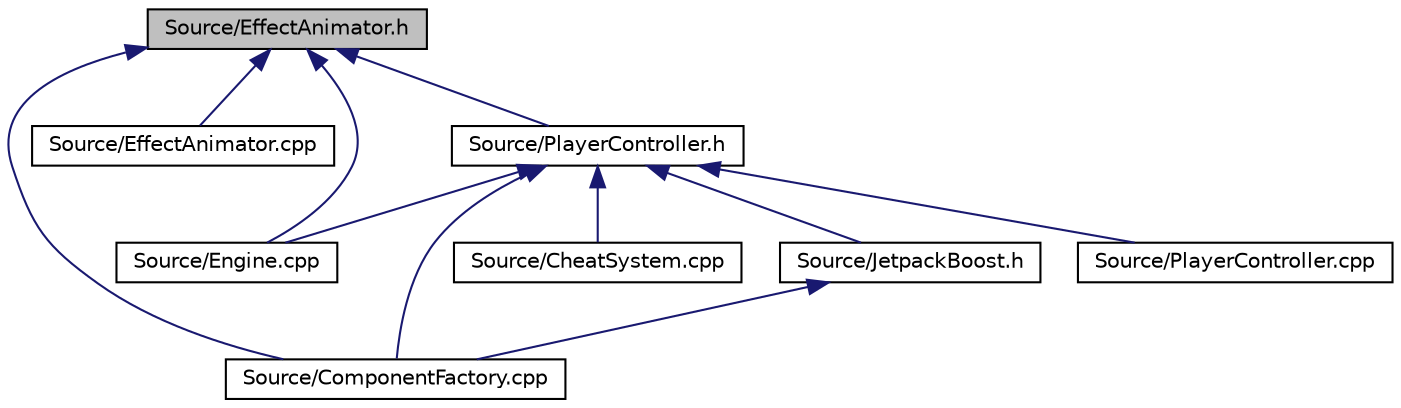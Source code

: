 digraph "Source/EffectAnimator.h"
{
 // LATEX_PDF_SIZE
  edge [fontname="Helvetica",fontsize="10",labelfontname="Helvetica",labelfontsize="10"];
  node [fontname="Helvetica",fontsize="10",shape=record];
  Node1 [label="Source/EffectAnimator.h",height=0.2,width=0.4,color="black", fillcolor="grey75", style="filled", fontcolor="black",tooltip="Component that animates a Transform's matrix."];
  Node1 -> Node2 [dir="back",color="midnightblue",fontsize="10",style="solid",fontname="Helvetica"];
  Node2 [label="Source/ComponentFactory.cpp",height=0.2,width=0.4,color="black", fillcolor="white", style="filled",URL="$dc/def/ComponentFactory_8cpp.html",tooltip="Definitions for the component factory class."];
  Node1 -> Node3 [dir="back",color="midnightblue",fontsize="10",style="solid",fontname="Helvetica"];
  Node3 [label="Source/EffectAnimator.cpp",height=0.2,width=0.4,color="black", fillcolor="white", style="filled",URL="$dc/dd4/EffectAnimator_8cpp.html",tooltip="Component that animates a Transform's matrix."];
  Node1 -> Node4 [dir="back",color="midnightblue",fontsize="10",style="solid",fontname="Helvetica"];
  Node4 [label="Source/Engine.cpp",height=0.2,width=0.4,color="black", fillcolor="white", style="filled",URL="$d6/d0c/Engine_8cpp.html",tooltip="Engine class."];
  Node1 -> Node5 [dir="back",color="midnightblue",fontsize="10",style="solid",fontname="Helvetica"];
  Node5 [label="Source/PlayerController.h",height=0.2,width=0.4,color="black", fillcolor="white", style="filled",URL="$db/db4/PlayerController_8h.html",tooltip="PlayerController Behaviour Class."];
  Node5 -> Node6 [dir="back",color="midnightblue",fontsize="10",style="solid",fontname="Helvetica"];
  Node6 [label="Source/CheatSystem.cpp",height=0.2,width=0.4,color="black", fillcolor="white", style="filled",URL="$da/d87/CheatSystem_8cpp.html",tooltip="CheatSystem Class definition."];
  Node5 -> Node2 [dir="back",color="midnightblue",fontsize="10",style="solid",fontname="Helvetica"];
  Node5 -> Node4 [dir="back",color="midnightblue",fontsize="10",style="solid",fontname="Helvetica"];
  Node5 -> Node7 [dir="back",color="midnightblue",fontsize="10",style="solid",fontname="Helvetica"];
  Node7 [label="Source/JetpackBoost.h",height=0.2,width=0.4,color="black", fillcolor="white", style="filled",URL="$da/d88/JetpackBoost_8h_source.html",tooltip=" "];
  Node7 -> Node2 [dir="back",color="midnightblue",fontsize="10",style="solid",fontname="Helvetica"];
  Node5 -> Node8 [dir="back",color="midnightblue",fontsize="10",style="solid",fontname="Helvetica"];
  Node8 [label="Source/PlayerController.cpp",height=0.2,width=0.4,color="black", fillcolor="white", style="filled",URL="$d3/d7e/PlayerController_8cpp.html",tooltip="PlayerController Behaviour Class."];
}

